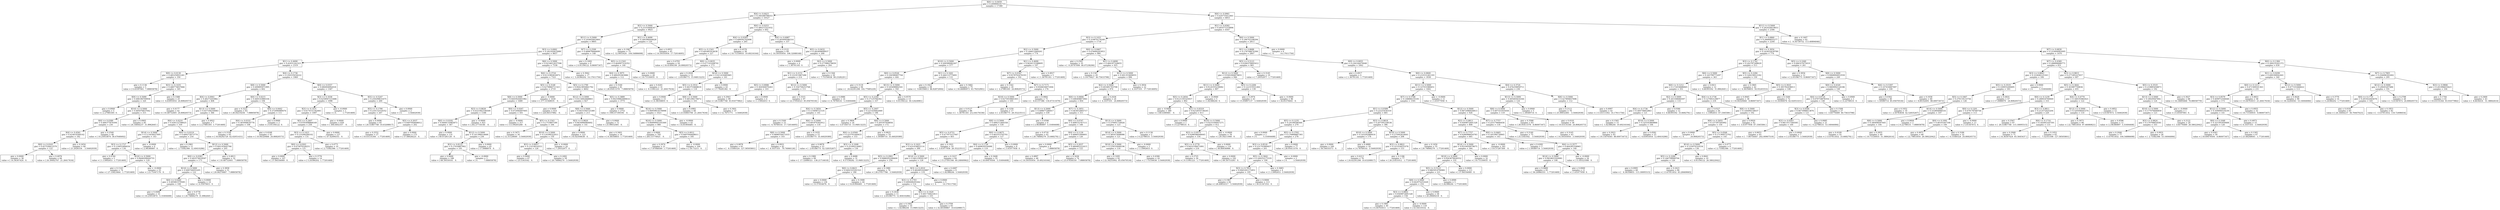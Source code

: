 digraph Tree {
0 [label="X[0] <= 0.0459\ngini = 0.499899191715\nsamples = 17380", shape="box"] ;
1 [label="X[4] <= 0.6423\ngini = 0.340288798553\nsamples = 10527", shape="box"] ;
0 -> 1 ;
2 [label="X[2] <= 0.5000\ngini = 0.23310408347\nsamples = 9925", shape="box"] ;
1 -> 2 ;
3 [label="X[11] <= 0.5000\ngini = 0.193645603464\nsamples = 9805", shape="box"] ;
2 -> 3 ;
4 [label="X[3] <= 0.6062\ngini = 0.182183833089\nsamples = 9657", shape="box"] ;
3 -> 4 ;
5 [label="X[1] <= 0.4690\ngini = 0.42931242323\nsamples = 2319", shape="box"] ;
4 -> 5 ;
6 [label="X[9] <= 0.0130\ngini = 0.485250931261\nsamples = 350", shape="box"] ;
5 -> 6 ;
7 [label="gini = 0.1136\nsamples = 5\nvalue = [ 0.45597061  7.08805878]", shape="box"] ;
6 -> 7 ;
8 [label="X[3] <= 0.1435\ngini = 0.488774837666\nsamples = 345", shape="box"] ;
6 -> 8 ;
9 [label="X[9] <= 0.5090\ngini = 0.496180709958\nsamples = 320", shape="box"] ;
8 -> 9 ;
10 [label="gini = 0.0000\nsamples = 5\nvalue = [ 2.27985305  0.        ]", shape="box"] ;
9 -> 10 ;
11 [label="X[10] <= 0.5000\ngini = 0.495076837042\nsamples = 315", shape="box"] ;
9 -> 11 ;
12 [label="X[0] <= 0.0389\ngini = 0.496377879394\nsamples = 230", shape="box"] ;
11 -> 12 ;
13 [label="X[4] <= 0.4561\ngini = 0.414019300142\nsamples = 182", shape="box"] ;
12 -> 13 ;
14 [label="X[0] <= 0.0163\ngini = 0.457528412579\nsamples = 122", shape="box"] ;
13 -> 14 ;
15 [label="gini = 0.0000\nsamples = 38\nvalue = [ 14.36307424   0.        ]", shape="box"] ;
14 -> 15 ;
16 [label="gini = 0.4976\nsamples = 84\nvalue = [ 24.39442767  21.26417634]", shape="box"] ;
14 -> 16 ;
17 [label="gini = 0.2454\nsamples = 60\nvalue = [ 21.2026334    3.54402939]", shape="box"] ;
13 -> 17 ;
18 [label="gini = 0.2540\nsamples = 48\nvalue = [ 10.25933874  58.47648492]", shape="box"] ;
12 -> 18 ;
19 [label="gini = 0.4905\nsamples = 85\nvalue = [ 24.16644237  31.8962645 ]", shape="box"] ;
11 -> 19 ;
20 [label="gini = 0.3388\nsamples = 25\nvalue = [  6.83955916  24.80820573]", shape="box"] ;
8 -> 20 ;
21 [label="X[4] <= 0.1736\ngini = 0.359335034222\nsamples = 1969", shape="box"] ;
5 -> 21 ;
22 [label="X[8] <= 0.5000\ngini = 0.499895971995\nsamples = 602", shape="box"] ;
21 -> 22 ;
23 [label="X[4] <= 0.0941\ngini = 0.48273203982\nsamples = 408", shape="box"] ;
22 -> 23 ;
24 [label="gini = 0.4177\nsamples = 42\nvalue = [ 10.48732405  24.80820573]", shape="box"] ;
23 -> 24 ;
25 [label="X[13] <= 0.5000\ngini = 0.457166250083\nsamples = 366", shape="box"] ;
23 -> 25 ;
26 [label="X[0] <= 0.0210\ngini = 0.456122798025\nsamples = 359", shape="box"] ;
25 -> 26 ;
27 [label="X[14] <= 0.5000\ngini = 0.113430437495\nsamples = 143", shape="box"] ;
26 -> 27 ;
28 [label="X[3] <= 0.1727\ngini = 0.119052466034\nsamples = 134", shape="box"] ;
27 -> 28 ;
29 [label="gini = 0.4764\nsamples = 5\nvalue = [ 1.13992653  1.77201469]", shape="box"] ;
28 -> 29 ;
30 [label="X[10] <= 0.5000\ngini = 0.0648208444755\nsamples = 129", shape="box"] ;
28 -> 30 ;
31 [label="gini = 0.1143\nsamples = 74\nvalue = [ 27.35823664   1.77201469]", shape="box"] ;
30 -> 31 ;
32 [label="gini = -0.0000\nsamples = 55\nvalue = [ 23.71047176   0.        ]", shape="box"] ;
30 -> 32 ;
33 [label="gini = -0.0000\nsamples = 9\nvalue = [ 2.96380897  0.        ]", shape="box"] ;
27 -> 33 ;
34 [label="X[0] <= 0.0219\ngini = 0.499272673774\nsamples = 216", shape="box"] ;
26 -> 34 ;
35 [label="gini = 0.2961\nsamples = 11\nvalue = [  2.73582366  12.40410286]", shape="box"] ;
34 -> 35 ;
36 [label="X[12] <= 0.5000\ngini = 0.492145645766\nsamples = 205", shape="box"] ;
34 -> 36 ;
37 [label="X[0] <= 0.0383\ngini = 0.493574618587\nsamples = 173", shape="box"] ;
36 -> 37 ;
38 [label="X[14] <= 0.5000\ngini = 0.499744055205\nsamples = 122", shape="box"] ;
37 -> 38 ;
39 [label="X[0] <= 0.0260\ngini = 0.495861579585\nsamples = 108", shape="box"] ;
38 -> 39 ;
40 [label="gini = 0.4496\nsamples = 33\nvalue = [ 10.25933874   5.31604408]", shape="box"] ;
39 -> 40 ;
41 [label="gini = 0.4776\nsamples = 75\nvalue = [ 20.74666279  31.8962645 ]", shape="box"] ;
39 -> 41 ;
42 [label="gini = 0.0000\nsamples = 14\nvalue = [ 4.55970611  0.        ]", shape="box"] ;
38 -> 42 ;
43 [label="gini = 0.3858\nsamples = 51\nvalue = [ 20.06270687   7.08805878]", shape="box"] ;
37 -> 43 ;
44 [label="gini = 0.4813\nsamples = 32\nvalue = [ 10.48732405   7.08805878]", shape="box"] ;
36 -> 44 ;
45 [label="gini = 0.4921\nsamples = 7\nvalue = [ 2.27985305  1.77201469]", shape="box"] ;
25 -> 45 ;
46 [label="X[0] <= 0.0215\ngini = 0.469143980104\nsamples = 194", shape="box"] ;
22 -> 46 ;
47 [label="gini = 0.3221\nsamples = 83\nvalue = [ 28.04219256   7.08805878]", shape="box"] ;
46 -> 47 ;
48 [label="X[0] <= 0.0442\ngini = 0.372090989476\nsamples = 111", shape="box"] ;
46 -> 48 ;
49 [label="X[0] <= 0.0332\ngini = 0.365948634778\nsamples = 108", shape="box"] ;
48 -> 49 ;
50 [label="gini = 0.3336\nsamples = 65\nvalue = [ 16.64292729  62.02051431]", shape="box"] ;
49 -> 50 ;
51 [label="gini = 0.4248\nsamples = 43\nvalue = [ 10.94329466  24.80820573]", shape="box"] ;
49 -> 51 ;
52 [label="gini = 0.0000\nsamples = 3\nvalue = [ 0.91194122  0.        ]", shape="box"] ;
48 -> 52 ;
53 [label="X[0] <= 0.0357\ngini = 0.080004992018\nsamples = 1367", shape="box"] ;
21 -> 53 ;
54 [label="X[3] <= 0.3558\ngini = 0.0258947233486\nsamples = 1098", shape="box"] ;
53 -> 54 ;
55 [label="X[3] <= 0.1431\ngini = 0.0174151342083\nsamples = 1097", shape="box"] ;
54 -> 55 ;
56 [label="X[5] <= 0.2407\ngini = 0.0705498868169\nsamples = 258", shape="box"] ;
55 -> 56 ;
57 [label="X[3] <= 0.1423\ngini = 0.133266266102\nsamples = 131", shape="box"] ;
56 -> 57 ;
58 [label="X[0] <= 0.0303\ngini = 0.075879328251\nsamples = 121", shape="box"] ;
57 -> 58 ;
59 [label="gini = 0.0000\nsamples = 107\nvalue = [ 37.84556069   0.        ]", shape="box"] ;
58 -> 59 ;
60 [label="gini = 0.3776\nsamples = 14\nvalue = [ 5.24366202  1.77201469]", shape="box"] ;
58 -> 60 ;
61 [label="gini = 0.4771\nsamples = 10\nvalue = [ 2.73582366  1.77201469]", shape="box"] ;
57 -> 61 ;
62 [label="gini = 0.0000\nsamples = 127\nvalue = [ 47.42094351   0.        ]", shape="box"] ;
56 -> 62 ;
63 [label="gini = -0.0000\nsamples = 839\nvalue = [ 306.6402357    0.       ]", shape="box"] ;
55 -> 63 ;
64 [label="gini = -0.0000\nsamples = 1\nvalue = [ 0.          1.77201469]", shape="box"] ;
54 -> 64 ;
65 [label="X[5] <= 0.5247\ngini = 0.259299631675\nsamples = 269", shape="box"] ;
53 -> 65 ;
66 [label="X[5] <= 0.1790\ngini = 0.216132518352\nsamples = 267", shape="box"] ;
65 -> 66 ;
67 [label="gini = 0.4496\nsamples = 65\nvalue = [ 20.51867748  10.63208817]", shape="box"] ;
66 -> 67 ;
68 [label="X[5] <= 0.2037\ngini = 0.0497044608012\nsamples = 202", shape="box"] ;
66 -> 68 ;
69 [label="gini = 0.2552\nsamples = 27\nvalue = [ 10.03135344   1.77201469]", shape="box"] ;
68 -> 69 ;
70 [label="gini = 0.0000\nsamples = 175\nvalue = [ 57.68028225   0.        ]", shape="box"] ;
68 -> 70 ;
71 [label="gini = 0.0000\nsamples = 2\nvalue = [ 0.          3.54402939]", shape="box"] ;
65 -> 71 ;
72 [label="X[6] <= 0.5000\ngini = 0.0234612037596\nsamples = 7338", shape="box"] ;
4 -> 72 ;
73 [label="X[4] <= 0.3724\ngini = 0.0131983616972\nsamples = 7321", shape="box"] ;
72 -> 73 ;
74 [label="X[5] <= 0.3148\ngini = 0.0279884711323\nsamples = 2719", shape="box"] ;
73 -> 74 ;
75 [label="X[8] <= 0.5000\ngini = 0.0445924401982\nsamples = 1689", shape="box"] ;
74 -> 75 ;
76 [label="X[3] <= 0.8626\ngini = 0.0321062106509\nsamples = 1188", shape="box"] ;
75 -> 76 ;
77 [label="X[0] <= 0.0182\ngini = 0.0948135965873\nsamples = 367", shape="box"] ;
76 -> 77 ;
78 [label="gini = 0.0000\nsamples = 131\nvalue = [ 49.47281126   0.        ]", shape="box"] ;
77 -> 78 ;
79 [label="X[12] <= 0.5000\ngini = 0.141396014668\nsamples = 236", shape="box"] ;
77 -> 79 ;
80 [label="X[3] <= 0.8125\ngini = 0.17016867902\nsamples = 191", shape="box"] ;
79 -> 80 ;
81 [label="gini = 0.0000\nsamples = 188\nvalue = [ 68.39559161   0.        ]", shape="box"] ;
80 -> 81 ;
82 [label="gini = -0.0000\nsamples = 3\nvalue = [ 0.          7.08805878]", shape="box"] ;
80 -> 82 ;
83 [label="gini = 0.0000\nsamples = 45\nvalue = [ 17.0988979   0.       ]", shape="box"] ;
79 -> 83 ;
84 [label="gini = -0.0000\nsamples = 821\nvalue = [ 292.27716146    0.        ]", shape="box"] ;
76 -> 84 ;
85 [label="X[0] <= 0.0267\ngini = 0.072946497005\nsamples = 501", shape="box"] ;
75 -> 85 ;
86 [label="gini = -0.0000\nsamples = 317\nvalue = [ 113.99265268    0.        ]", shape="box"] ;
85 -> 86 ;
87 [label="X[5] <= 0.1543\ngini = 0.1753897189\nsamples = 184", shape="box"] ;
85 -> 87 ;
88 [label="gini = 0.3471\nsamples = 34\nvalue = [ 12.31120649   3.54402939]", shape="box"] ;
87 -> 88 ;
89 [label="X[10] <= 0.5000\ngini = 0.116390322011\nsamples = 150", shape="box"] ;
87 -> 89 ;
90 [label="X[3] <= 0.8057\ngini = 0.13214014553\nsamples = 126", shape="box"] ;
89 -> 90 ;
91 [label="gini = 0.0000\nsamples = 67\nvalue = [ 25.5343542   0.       ]", shape="box"] ;
90 -> 91 ;
92 [label="gini = 0.2492\nsamples = 59\nvalue = [ 20.74666279   3.54402939]", shape="box"] ;
90 -> 92 ;
93 [label="gini = -0.0000\nsamples = 24\nvalue = [ 7.29552977  0.        ]", shape="box"] ;
89 -> 93 ;
94 [label="gini = -0.0000\nsamples = 1030\nvalue = [ 377.31568035    0.        ]", shape="box"] ;
74 -> 94 ;
95 [label="X[5] <= 0.1790\ngini = 0.00423850841792\nsamples = 4602", shape="box"] ;
73 -> 95 ;
96 [label="X[12] <= 0.5000\ngini = 0.0114842668803\nsamples = 827", shape="box"] ;
95 -> 96 ;
97 [label="gini = 0.0000\nsamples = 614\nvalue = [ 226.84537882    0.        ]", shape="box"] ;
96 -> 97 ;
98 [label="X[8] <= 0.5000\ngini = 0.0433344725389\nsamples = 213", shape="box"] ;
96 -> 98 ;
99 [label="X[3] <= 0.9820\ngini = 0.0634984960692\nsamples = 141", shape="box"] ;
98 -> 99 ;
100 [label="gini = 0.0000\nsamples = 123\nvalue = [ 45.82504638   0.        ]", shape="box"] ;
99 -> 100 ;
101 [label="gini = 0.3401\nsamples = 18\nvalue = [ 6.38358855  1.77201469]", shape="box"] ;
99 -> 101 ;
102 [label="gini = 0.0000\nsamples = 72\nvalue = [ 25.99032481   0.        ]", shape="box"] ;
98 -> 102 ;
103 [label="X[5] <= 0.3889\ngini = 0.00259882089614\nsamples = 3775", shape="box"] ;
95 -> 103 ;
104 [label="gini = 0.0000\nsamples = 2752\nvalue = [ 994.47190194    0.        ]", shape="box"] ;
103 -> 104 ;
105 [label="X[14] <= 0.5000\ngini = 0.00959814578998\nsamples = 1023", shape="box"] ;
103 -> 105 ;
106 [label="X[10] <= 0.5000\ngini = 0.00999945193369\nsamples = 980", shape="box"] ;
105 -> 106 ;
107 [label="gini = 0.0000\nsamples = 795\nvalue = [ 283.15774925    0.        ]", shape="box"] ;
106 -> 107 ;
108 [label="X[5] <= 0.4012\ngini = 0.0497044608011\nsamples = 185", shape="box"] ;
106 -> 108 ;
109 [label="gini = 0.2974\nsamples = 21\nvalue = [ 7.97948569  1.77201469]", shape="box"] ;
108 -> 109 ;
110 [label="gini = -0.0000\nsamples = 164\nvalue = [ 59.73215   0.     ]", shape="box"] ;
108 -> 110 ;
111 [label="gini = -0.0000\nsamples = 43\nvalue = [ 14.81904485   0.        ]", shape="box"] ;
105 -> 111 ;
112 [label="gini = 0.3942\nsamples = 17\nvalue = [  5.24366202  14.17611756]", shape="box"] ;
72 -> 112 ;
113 [label="X[7] <= 0.2599\ngini = 0.489676684699\nsamples = 148", shape="box"] ;
3 -> 113 ;
114 [label="gini = 0.1692\nsamples = 8\nvalue = [ 0.91194122  8.86007347]", shape="box"] ;
113 -> 114 ;
115 [label="X[5] <= 0.1543\ngini = 0.464907314352\nsamples = 140", shape="box"] ;
113 -> 115 ;
116 [label="X[4] <= 0.3975\ngini = 0.489291063886\nsamples = 112", shape="box"] ;
115 -> 116 ;
117 [label="gini = 0.3160\nsamples = 81\nvalue = [ 28.95413378   7.08805878]", shape="box"] ;
116 -> 117 ;
118 [label="gini = 0.4201\nsamples = 31\nvalue = [  9.11941221  21.26417634]", shape="box"] ;
116 -> 118 ;
119 [label="gini = 0.0000\nsamples = 28\nvalue = [ 10.71530935   0.        ]", shape="box"] ;
115 -> 119 ;
120 [label="X[1] <= 0.4690\ngini = 0.300396444628\nsamples = 120", shape="box"] ;
2 -> 120 ;
121 [label="gini = 0.1967\nsamples = 75\nvalue = [  12.9951624   104.54886698]", shape="box"] ;
120 -> 121 ;
122 [label="gini = 0.4953\nsamples = 45\nvalue = [ 14.59105954  17.72014695]", shape="box"] ;
120 -> 122 ;
123 [label="X[0] <= 0.0253\ngini = 0.380215321932\nsamples = 602", shape="box"] ;
1 -> 123 ;
124 [label="X[4] <= 0.9393\ngini = 0.499592762696\nsamples = 265", shape="box"] ;
123 -> 124 ;
125 [label="X[5] <= 0.1543\ngini = 0.495481914638\nsamples = 227", shape="box"] ;
124 -> 125 ;
126 [label="gini = 0.4793\nsamples = 54\nvalue = [ 16.41494199  24.80820573]", shape="box"] ;
125 -> 126 ;
127 [label="X[9] <= 0.0035\ngini = 0.477143208741\nsamples = 173", shape="box"] ;
125 -> 127 ;
128 [label="gini = 0.2020\nsamples = 12\nvalue = [  2.05186775  15.94813225]", shape="box"] ;
127 -> 128 ;
129 [label="X[10] <= 0.5000\ngini = 0.411416485965\nsamples = 161", shape="box"] ;
127 -> 129 ;
130 [label="X[5] <= 0.1914\ngini = 0.463753668618\nsamples = 118", shape="box"] ;
129 -> 130 ;
131 [label="gini = 0.0000\nsamples = 15\nvalue = [ 6.38358855  0.        ]", shape="box"] ;
130 -> 131 ;
132 [label="X[8] <= 0.5000\ngini = 0.481296170672\nsamples = 103", shape="box"] ;
130 -> 132 ;
133 [label="gini = 0.4982\nsamples = 66\nvalue = [ 23.93845706  21.26417634]", shape="box"] ;
132 -> 133 ;
134 [label="gini = 0.3401\nsamples = 37\nvalue = [ 12.7671771    3.54402939]", shape="box"] ;
132 -> 134 ;
135 [label="gini = 0.0000\nsamples = 43\nvalue = [ 17.78285382   0.        ]", shape="box"] ;
129 -> 135 ;
136 [label="gini = 0.4578\nsamples = 38\nvalue = [ 10.71530935  19.49216164]", shape="box"] ;
124 -> 136 ;
137 [label="X[4] <= 0.6987\ngini = 0.265009586314\nsamples = 337", shape="box"] ;
123 -> 137 ;
138 [label="gini = 0.2122\nsamples = 69\nvalue = [  14.59105954  106.32088168]", shape="box"] ;
137 -> 138 ;
139 [label="X[5] <= 0.0432\ngini = 0.282409699937\nsamples = 268", shape="box"] ;
137 -> 139 ;
140 [label="gini = 0.0000\nsamples = 4\nvalue = [ 1.36791183  0.        ]", shape="box"] ;
139 -> 140 ;
141 [label="X[2] <= 0.5000\ngini = 0.277986278659\nsamples = 264", shape="box"] ;
139 -> 141 ;
142 [label="X[1] <= 0.2151\ngini = 0.331911867288\nsamples = 214", shape="box"] ;
141 -> 142 ;
143 [label="X[5] <= 0.8086\ngini = 0.304560070263\nsamples = 103", shape="box"] ;
142 -> 143 ;
144 [label="gini = 0.2943\nsamples = 99\nvalue = [ 20.51867748  93.91677882]", shape="box"] ;
143 -> 144 ;
145 [label="gini = 0.0000\nsamples = 4\nvalue = [ 1.13992653  0.        ]", shape="box"] ;
143 -> 145 ;
146 [label="X[12] <= 0.5000\ngini = 0.356758253768\nsamples = 111", shape="box"] ;
142 -> 146 ;
147 [label="gini = 0.3315\nsamples = 97\nvalue = [ 22.57054523  85.05670534]", shape="box"] ;
146 -> 147 ;
148 [label="gini = 0.4986\nsamples = 14\nvalue = [ 4.78769141  5.31604408]", shape="box"] ;
146 -> 148 ;
149 [label="gini = 0.1344\nsamples = 50\nvalue = [  7.75150038  99.2328229 ]", shape="box"] ;
141 -> 149 ;
150 [label="X[0] <= 0.0961\ngini = 0.420735412461\nsamples = 6853", shape="box"] ;
0 -> 150 ;
151 [label="X[1] <= 0.6582\ngini = 0.493571519896\nsamples = 4547", shape="box"] ;
150 -> 151 ;
152 [label="X[3] <= 0.1431\ngini = 0.319870176249\nsamples = 1734", shape="box"] ;
151 -> 152 ;
153 [label="X[2] <= 0.5000\ngini = 0.166612069261\nsamples = 774", shape="box"] ;
152 -> 153 ;
154 [label="X[10] <= 0.5000\ngini = 0.209580082267\nsamples = 577", shape="box"] ;
153 -> 154 ;
155 [label="X[0] <= 0.0526\ngini = 0.194588407744\nsamples = 444", shape="box"] ;
154 -> 155 ;
156 [label="gini = 0.3118\nsamples = 94\nvalue = [  24.62241298  102.77685229]", shape="box"] ;
155 -> 156 ;
157 [label="X[13] <= 0.5000\ngini = 0.165698902541\nsamples = 350", shape="box"] ;
155 -> 157 ;
158 [label="X[5] <= 0.2160\ngini = 0.17125784302\nsamples = 337", shape="box"] ;
157 -> 158 ;
159 [label="X[4] <= 0.3054\ngini = 0.115608721535\nsamples = 141", shape="box"] ;
158 -> 159 ;
160 [label="gini = 0.3349\nsamples = 23\nvalue = [  4.78769141  17.72014695]", shape="box"] ;
159 -> 160 ;
161 [label="X[6] <= 0.5000\ngini = 0.091870302912\nsamples = 118", shape="box"] ;
159 -> 161 ;
162 [label="X[8] <= 0.5000\ngini = 0.0898554471033\nsamples = 103", shape="box"] ;
161 -> 162 ;
163 [label="gini = 0.0878\nsamples = 61\nvalue = [   6.15560324  127.58505801]", shape="box"] ;
162 -> 163 ;
164 [label="gini = 0.0931\nsamples = 42\nvalue = [  4.1037355   79.74066126]", shape="box"] ;
162 -> 164 ;
165 [label="gini = 0.1035\nsamples = 15\nvalue = [  2.05186775  35.44029389]", shape="box"] ;
161 -> 165 ;
166 [label="X[5] <= 0.2407\ngini = 0.221429462069\nsamples = 196", shape="box"] ;
158 -> 166 ;
167 [label="gini = 0.3804\nsamples = 24\nvalue = [  5.47164733  15.94813225]", shape="box"] ;
166 -> 167 ;
168 [label="X[6] <= 0.5000\ngini = 0.205547958856\nsamples = 172", shape="box"] ;
166 -> 168 ;
169 [label="X[0] <= 0.0560\ngini = 0.223701449433\nsamples = 153", shape="box"] ;
168 -> 169 ;
170 [label="gini = 0.0878\nsamples = 23\nvalue = [  2.05186775  42.52835267]", shape="box"] ;
169 -> 170 ;
171 [label="X[3] <= 0.1008\ngini = 0.25300214683\nsamples = 130", shape="box"] ;
169 -> 171 ;
172 [label="gini = 0.1980\nsamples = 99\nvalue = [  17.32688321  138.21714618]", shape="box"] ;
171 -> 172 ;
173 [label="gini = 0.4688\nsamples = 31\nvalue = [  9.57538282  15.94813225]", shape="box"] ;
171 -> 173 ;
174 [label="gini = 0.0825\nsamples = 19\nvalue = [  1.59589714  35.44029389]", shape="box"] ;
168 -> 174 ;
175 [label="gini = 0.0570\nsamples = 13\nvalue = [  0.91194122  30.12424981]", shape="box"] ;
157 -> 175 ;
176 [label="X[1] <= 0.3261\ngini = 0.266112775691\nsamples = 133", shape="box"] ;
154 -> 176 ;
177 [label="gini = 0.1823\nsamples = 58\nvalue = [  9.80336813  86.82872004]", shape="box"] ;
176 -> 177 ;
178 [label="gini = 0.3482\nsamples = 75\nvalue = [ 18.46680973  63.79252901]", shape="box"] ;
176 -> 178 ;
179 [label="X[1] <= 0.4690\ngini = 0.0636133388695\nsamples = 197", shape="box"] ;
153 -> 179 ;
180 [label="X[7] <= 0.0347\ngini = 0.0578702476193\nsamples = 192", shape="box"] ;
179 -> 180 ;
181 [label="gini = 0.1542\nsamples = 16\nvalue = [  2.27985305  24.80820573]", shape="box"] ;
180 -> 181 ;
182 [label="X[7] <= 0.7171\ngini = 0.0506636971004\nsamples = 176", shape="box"] ;
180 -> 182 ;
183 [label="X[10] <= 0.5000\ngini = 0.0275919865303\nsamples = 105", shape="box"] ;
182 -> 183 ;
184 [label="gini = 0.0127\nsamples = 88\nvalue = [   1.36791183  212.64176336]", shape="box"] ;
183 -> 184 ;
185 [label="gini = 0.1259\nsamples = 17\nvalue = [  2.05186775  28.35223511]", shape="box"] ;
183 -> 185 ;
186 [label="gini = 0.0892\nsamples = 71\nvalue = [   6.61157386  134.67311679]", shape="box"] ;
182 -> 186 ;
187 [label="gini = 0.4917\nsamples = 5\nvalue = [ 1.36791183  1.77201469]", shape="box"] ;
179 -> 187 ;
188 [label="X[0] <= 0.0467\ngini = 0.476684263953\nsamples = 960", shape="box"] ;
152 -> 188 ;
189 [label="gini = 0.2567\nsamples = 35\nvalue = [  8.20747099  46.07238206]", shape="box"] ;
188 -> 189 ;
190 [label="X[1] <= 0.4690\ngini = 0.484187328655\nsamples = 925", shape="box"] ;
188 -> 190 ;
191 [label="gini = 0.1347\nsamples = 29\nvalue = [  3.19179427  40.75633798]", shape="box"] ;
190 -> 191 ;
192 [label="X[11] <= 0.5000\ngini = 0.491353409055\nsamples = 896", shape="box"] ;
190 -> 192 ;
193 [label="X[2] <= 0.5000\ngini = 0.493481703708\nsamples = 874", shape="box"] ;
192 -> 193 ;
194 [label="X[0] <= 0.0694\ngini = 0.496408873941\nsamples = 850", shape="box"] ;
193 -> 194 ;
195 [label="X[13] <= 0.5000\ngini = 0.498677286917\nsamples = 539", shape="box"] ;
194 -> 195 ;
196 [label="X[8] <= 0.5000\ngini = 0.498211460358\nsamples = 530", shape="box"] ;
195 -> 196 ;
197 [label="X[5] <= 0.4753\ngini = 0.477973157947\nsamples = 403", shape="box"] ;
196 -> 197 ;
198 [label="X[3] <= 0.1621\ngini = 0.431434822114\nsamples = 384", shape="box"] ;
197 -> 198 ;
199 [label="X[5] <= 0.2901\ngini = 0.0988202208409\nsamples = 256", shape="box"] ;
198 -> 199 ;
200 [label="X[0] <= 0.0623\ngini = 0.0492325241521\nsamples = 180", shape="box"] ;
199 -> 200 ;
201 [label="gini = 0.0000\nsamples = 136\nvalue = [ 53.57654676   0.        ]", shape="box"] ;
200 -> 201 ;
202 [label="gini = 0.1908\nsamples = 44\nvalue = [ 14.81904485   1.77201469]", shape="box"] ;
200 -> 202 ;
203 [label="gini = 0.1980\nsamples = 76\nvalue = [ 28.27017786   3.54402939]", shape="box"] ;
199 -> 203 ;
204 [label="X[14] <= 0.5000\ngini = 0.481239591397\nsamples = 128", shape="box"] ;
198 -> 204 ;
205 [label="X[3] <= 0.2010\ngini = 0.482681020887\nsamples = 119", shape="box"] ;
204 -> 205 ;
206 [label="X[3] <= 0.1703\ngini = 0.499448291642\nsamples = 114", shape="box"] ;
205 -> 206 ;
207 [label="gini = 0.2436\nsamples = 11\nvalue = [  2.05186775  12.40410286]", shape="box"] ;
206 -> 207 ;
208 [label="X[5] <= 0.1420\ngini = 0.491730621813\nsamples = 103", shape="box"] ;
206 -> 208 ;
209 [label="gini = 0.1842\nsamples = 10\nvalue = [  1.82388244  15.94813225]", shape="box"] ;
208 -> 209 ;
210 [label="gini = 0.3709\nsamples = 93\nvalue = [ 32.60189867  10.63208817]", shape="box"] ;
208 -> 210 ;
211 [label="gini = 0.0000\nsamples = 5\nvalue = [  0.          14.17611756]", shape="box"] ;
205 -> 211 ;
212 [label="gini = 0.4487\nsamples = 9\nvalue = [ 1.82388244  3.54402939]", shape="box"] ;
204 -> 212 ;
213 [label="gini = 0.1921\nsamples = 19\nvalue = [  3.41977958  28.35223511]", shape="box"] ;
197 -> 213 ;
214 [label="X[0] <= 0.0675\ngini = 0.462553705701\nsamples = 127", shape="box"] ;
196 -> 214 ;
215 [label="X[4] <= 0.1736\ngini = 0.449620554498\nsamples = 119", shape="box"] ;
214 -> 215 ;
216 [label="gini = 0.3227\nsamples = 64\nvalue = [ 15.27501546  60.24849962]", shape="box"] ;
215 -> 216 ;
217 [label="gini = 0.3448\nsamples = 55\nvalue = [ 18.69479504   5.31604408]", shape="box"] ;
215 -> 217 ;
218 [label="gini = 0.0000\nsamples = 8\nvalue = [ 3.41977958  0.        ]", shape="box"] ;
214 -> 218 ;
219 [label="gini = 0.4596\nsamples = 9\nvalue = [ 2.96380897  5.31604408]", shape="box"] ;
195 -> 219 ;
220 [label="X[7] <= 0.3051\ngini = 0.463832805717\nsamples = 311", shape="box"] ;
194 -> 220 ;
221 [label="X[0] <= 0.0747\ngini = 0.498532767111\nsamples = 188", shape="box"] ;
220 -> 221 ;
222 [label="gini = 0.4718\nsamples = 62\nvalue = [ 20.74666279  33.6682792 ]", shape="box"] ;
221 -> 222 ;
223 [label="X[4] <= 0.1130\ngini = 0.496651994601\nsamples = 126", shape="box"] ;
221 -> 223 ;
224 [label="gini = 0.0000\nsamples = 4\nvalue = [ 0.          7.08805878]", shape="box"] ;
223 -> 224 ;
225 [label="X[5] <= 0.2037\ngini = 0.480482222415\nsamples = 122", shape="box"] ;
223 -> 225 ;
226 [label="gini = 0.4897\nsamples = 48\nvalue = [ 14.59105954  19.49216164]", shape="box"] ;
225 -> 226 ;
227 [label="gini = 0.3436\nsamples = 74\nvalue = [ 25.07838359   7.08805878]", shape="box"] ;
225 -> 227 ;
228 [label="X[13] <= 0.5000\ngini = 0.379491734926\nsamples = 123", shape="box"] ;
220 -> 228 ;
229 [label="X[14] <= 0.5000\ngini = 0.385415698086\nsamples = 121", shape="box"] ;
228 -> 229 ;
230 [label="X[10] <= 0.5000\ngini = 0.378516448196\nsamples = 116", shape="box"] ;
229 -> 230 ;
231 [label="gini = 0.3295\nsamples = 92\nvalue = [ 22.34255992  85.05670534]", shape="box"] ;
230 -> 231 ;
232 [label="gini = 0.4306\nsamples = 24\nvalue = [ 7.75150038  3.54402939]", shape="box"] ;
230 -> 232 ;
233 [label="gini = -0.0000\nsamples = 5\nvalue = [ 1.13992653  0.        ]", shape="box"] ;
229 -> 233 ;
234 [label="gini = 0.1136\nsamples = 2\nvalue = [ 0.22798531  3.54402939]", shape="box"] ;
228 -> 234 ;
235 [label="gini = 0.2436\nsamples = 24\nvalue = [  4.1037355   24.80820573]", shape="box"] ;
193 -> 235 ;
236 [label="gini = 0.3054\nsamples = 22\nvalue = [  4.1037355   17.72014695]", shape="box"] ;
192 -> 236 ;
237 [label="X[6] <= 0.5000\ngini = 0.196743198294\nsamples = 2813", shape="box"] ;
151 -> 237 ;
238 [label="X[1] <= 0.8688\ngini = 0.178748674306\nsamples = 2807", shape="box"] ;
237 -> 238 ;
239 [label="X[5] <= 0.5123\ngini = 0.0390378605412\nsamples = 965", shape="box"] ;
238 -> 239 ;
240 [label="X[12] <= 0.5000\ngini = 0.0301844879651\nsamples = 946", shape="box"] ;
239 -> 240 ;
241 [label="X[11] <= 0.5000\ngini = 0.0120355239082\nsamples = 807", shape="box"] ;
240 -> 241 ;
242 [label="X[5] <= 0.2654\ngini = 0.0121105325937\nsamples = 802", shape="box"] ;
241 -> 242 ;
243 [label="gini = -0.0000\nsamples = 389\nvalue = [ 140.4389481    0.       ]", shape="box"] ;
242 -> 243 ;
244 [label="X[1] <= 0.8319\ngini = 0.0232835738245\nsamples = 413", shape="box"] ;
242 -> 244 ;
245 [label="gini = 0.0000\nsamples = 1\nvalue = [ 0.22798531  0.        ]", shape="box"] ;
244 -> 245 ;
246 [label="X[10] <= 0.5000\ngini = 0.0233184957271\nsamples = 412", shape="box"] ;
244 -> 246 ;
247 [label="X[3] <= 0.9575\ngini = 0.0288586046645\nsamples = 334", shape="box"] ;
246 -> 247 ;
248 [label="X[5] <= 0.2778\ngini = 0.0432140671891\nsamples = 218", shape="box"] ;
247 -> 248 ;
249 [label="gini = 0.2725\nsamples = 26\nvalue = [ 9.11941221  1.77201469]", shape="box"] ;
248 -> 249 ;
250 [label="gini = 0.0000\nsamples = 192\nvalue = [ 69.30753283   0.        ]", shape="box"] ;
248 -> 250 ;
251 [label="gini = 0.0000\nsamples = 116\nvalue = [ 40.80936966   0.        ]", shape="box"] ;
247 -> 251 ;
252 [label="gini = -0.0000\nsamples = 78\nvalue = [ 29.18211908   0.        ]", shape="box"] ;
246 -> 252 ;
253 [label="gini = -0.0000\nsamples = 5\nvalue = [ 1.82388244  0.        ]", shape="box"] ;
241 -> 253 ;
254 [label="X[5] <= 0.2284\ngini = 0.122315551264\nsamples = 139", shape="box"] ;
240 -> 254 ;
255 [label="gini = 0.2974\nsamples = 43\nvalue = [ 15.95897137   3.54402939]", shape="box"] ;
254 -> 255 ;
256 [label="gini = -0.0000\nsamples = 96\nvalue = [ 34.65376641   0.        ]", shape="box"] ;
254 -> 256 ;
257 [label="gini = 0.3145\nsamples = 19\nvalue = [ 7.29552977  1.77201469]", shape="box"] ;
239 -> 257 ;
258 [label="X[9] <= 0.0055\ngini = 0.236144470048\nsamples = 1842", shape="box"] ;
238 -> 258 ;
259 [label="gini = 0.4917\nsamples = 4\nvalue = [ 1.36791183  1.77201469]", shape="box"] ;
258 -> 259 ;
260 [label="X[0] <= 0.0849\ngini = 0.233531261193\nsamples = 1838", shape="box"] ;
258 -> 260 ;
261 [label="X[11] <= 0.5000\ngini = 0.147931989451\nsamples = 1602", shape="box"] ;
260 -> 261 ;
262 [label="X[7] <= 0.5768\ngini = 0.148684155181\nsamples = 1591", shape="box"] ;
261 -> 262 ;
263 [label="X[1] <= 0.9389\ngini = 0.22225430319\nsamples = 665", shape="box"] ;
262 -> 263 ;
264 [label="X[5] <= 0.1235\ngini = 0.24108596568\nsamples = 279", shape="box"] ;
263 -> 264 ;
265 [label="gini = 0.0000\nsamples = 1\nvalue = [ 0.          5.31604408]", shape="box"] ;
264 -> 265 ;
266 [label="X[5] <= 0.3765\ngini = 0.176868887393\nsamples = 278", shape="box"] ;
264 -> 266 ;
267 [label="X[3] <= 0.8518\ngini = 0.231743069457\nsamples = 201", shape="box"] ;
266 -> 267 ;
268 [label="X[5] <= 0.3642\ngini = 0.169252173335\nsamples = 199", shape="box"] ;
267 -> 268 ;
269 [label="X[3] <= 0.7853\ngini = 0.0945261172851\nsamples = 195", shape="box"] ;
268 -> 269 ;
270 [label="gini = 0.1967\nsamples = 82\nvalue = [ 28.49816317   3.54402939]", shape="box"] ;
269 -> 270 ;
271 [label="gini = 0.0000\nsamples = 113\nvalue = [ 39.21347252   0.        ]", shape="box"] ;
269 -> 271 ;
272 [label="gini = 0.3683\nsamples = 4\nvalue = [ 1.13992653  3.54402939]", shape="box"] ;
268 -> 272 ;
273 [label="gini = -0.0000\nsamples = 2\nvalue = [ 0.          3.54402939]", shape="box"] ;
267 -> 273 ;
274 [label="gini = 0.0000\nsamples = 77\nvalue = [ 28.95413378   0.        ]", shape="box"] ;
266 -> 274 ;
275 [label="X[3] <= 0.9818\ngini = 0.207595338536\nsamples = 386", shape="box"] ;
263 -> 275 ;
276 [label="X[10] <= 0.5000\ngini = 0.103292989416\nsamples = 178", shape="box"] ;
275 -> 276 ;
277 [label="gini = 0.0000\nsamples = 160\nvalue = [ 56.54035573   0.        ]", shape="box"] ;
276 -> 277 ;
278 [label="gini = 0.4889\nsamples = 18\nvalue = [ 4.78769141  3.54402939]", shape="box"] ;
276 -> 278 ;
279 [label="X[10] <= 0.5000\ngini = 0.275942616641\nsamples = 208", shape="box"] ;
275 -> 279 ;
280 [label="X[3] <= 0.9822\ngini = 0.315324031078\nsamples = 153", shape="box"] ;
279 -> 280 ;
281 [label="gini = 0.4213\nsamples = 76\nvalue = [ 24.62241298  10.63208817]", shape="box"] ;
280 -> 281 ;
282 [label="gini = 0.1186\nsamples = 77\nvalue = [ 26.21831012   1.77201469]", shape="box"] ;
280 -> 282 ;
283 [label="gini = 0.1450\nsamples = 55\nvalue = [ 20.74666279   1.77201469]", shape="box"] ;
279 -> 283 ;
284 [label="X[12] <= 0.5000\ngini = 0.0872086926813\nsamples = 926", shape="box"] ;
262 -> 284 ;
285 [label="X[3] <= 0.9813\ngini = 0.0569872691328\nsamples = 808", shape="box"] ;
284 -> 285 ;
286 [label="X[7] <= 0.7757\ngini = 0.0286988054783\nsamples = 665", shape="box"] ;
285 -> 286 ;
287 [label="X[14] <= 0.5000\ngini = 0.0519450979675\nsamples = 364", shape="box"] ;
286 -> 287 ;
288 [label="X[10] <= 0.5000\ngini = 0.0563679026552\nsamples = 332", shape="box"] ;
287 -> 288 ;
289 [label="X[5] <= 0.5123\ngini = 0.0805914700981\nsamples = 221", shape="box"] ;
288 -> 289 ;
290 [label="X[8] <= 0.5000\ngini = 0.042975251628\nsamples = 216", shape="box"] ;
289 -> 290 ;
291 [label="X[3] <= 0.9802\ngini = 0.0569872691328\nsamples = 158", shape="box"] ;
290 -> 291 ;
292 [label="gini = 0.1885\nsamples = 40\nvalue = [ 15.04703015   1.77201469]", shape="box"] ;
291 -> 292 ;
293 [label="gini = -0.0000\nsamples = 118\nvalue = [ 43.54519332   0.        ]", shape="box"] ;
291 -> 293 ;
294 [label="gini = 0.0000\nsamples = 58\nvalue = [ 20.29069218   0.        ]", shape="box"] ;
290 -> 294 ;
295 [label="gini = 0.4999\nsamples = 5\nvalue = [ 1.82388244  1.77201469]", shape="box"] ;
289 -> 295 ;
296 [label="gini = 0.0000\nsamples = 111\nvalue = [ 37.84556069   0.        ]", shape="box"] ;
288 -> 296 ;
297 [label="gini = 0.0000\nsamples = 32\nvalue = [ 10.71530935   0.        ]", shape="box"] ;
287 -> 297 ;
298 [label="gini = -0.0000\nsamples = 301\nvalue = [ 110.57287309    0.        ]", shape="box"] ;
286 -> 298 ;
299 [label="X[0] <= 0.0465\ngini = 0.165390730845\nsamples = 143", shape="box"] ;
285 -> 299 ;
300 [label="gini = 0.4282\nsamples = 3\nvalue = [ 1.59589714  3.54402939]", shape="box"] ;
299 -> 300 ;
301 [label="X[4] <= 0.3577\ngini = 0.064285358965\nsamples = 140", shape="box"] ;
299 -> 301 ;
302 [label="X[14] <= 0.5000\ngini = 0.0818621920081\nsamples = 106", shape="box"] ;
301 -> 302 ;
303 [label="gini = 0.0889\nsamples = 95\nvalue = [ 36.24966355   1.77201469]", shape="box"] ;
302 -> 303 ;
304 [label="gini = 0.0000\nsamples = 11\nvalue = [ 3.41977958  0.        ]", shape="box"] ;
302 -> 304 ;
305 [label="gini = -0.0000\nsamples = 34\nvalue = [ 11.85523588   0.        ]", shape="box"] ;
301 -> 305 ;
306 [label="X[7] <= 0.7757\ngini = 0.255179006458\nsamples = 118", shape="box"] ;
284 -> 306 ;
307 [label="gini = 0.2140\nsamples = 75\nvalue = [ 25.5343542    3.54402939]", shape="box"] ;
306 -> 307 ;
308 [label="gini = 0.3145\nsamples = 43\nvalue = [ 14.59105954   3.54402939]", shape="box"] ;
306 -> 308 ;
309 [label="gini = -0.0000\nsamples = 11\nvalue = [ 3.41977958  0.        ]", shape="box"] ;
261 -> 309 ;
310 [label="X[4] <= 0.3724\ngini = 0.476259959711\nsamples = 236", shape="box"] ;
260 -> 310 ;
311 [label="X[13] <= 0.5000\ngini = 0.495665616344\nsamples = 124", shape="box"] ;
310 -> 311 ;
312 [label="X[8] <= 0.5000\ngini = 0.497321935458\nsamples = 119", shape="box"] ;
311 -> 312 ;
313 [label="gini = 0.3588\nsamples = 83\nvalue = [ 28.95413378   8.86007347]", shape="box"] ;
312 -> 313 ;
314 [label="gini = 0.4101\nsamples = 36\nvalue = [ 10.03135344  24.80820573]", shape="box"] ;
312 -> 314 ;
315 [label="gini = 0.0000\nsamples = 5\nvalue = [ 1.59589714  0.        ]", shape="box"] ;
311 -> 315 ;
316 [label="X[8] <= 0.5000\ngini = 0.427800657696\nsamples = 112", shape="box"] ;
310 -> 316 ;
317 [label="gini = 0.2112\nsamples = 70\nvalue = [ 25.99032481   3.54402939]", shape="box"] ;
316 -> 317 ;
318 [label="gini = 0.4997\nsamples = 42\nvalue = [ 13.45113302  14.17611756]", shape="box"] ;
316 -> 318 ;
319 [label="gini = 0.0000\nsamples = 6\nvalue = [  0.          14.17611756]", shape="box"] ;
237 -> 319 ;
320 [label="X[11] <= 0.5000\ngini = 0.262420619653\nsamples = 2306", shape="box"] ;
150 -> 320 ;
321 [label="X[1] <= 0.6860\ngini = 0.26689055277\nsamples = 2244", shape="box"] ;
320 -> 321 ;
322 [label="X[4] <= 0.3054\ngini = 0.163022639789\nsamples = 774", shape="box"] ;
321 -> 322 ;
323 [label="X[3] <= 0.1742\ngini = 0.202787268629\nsamples = 513", shape="box"] ;
322 -> 323 ;
324 [label="X[6] <= 0.5000\ngini = 0.165799773297\nsamples = 363", shape="box"] ;
323 -> 324 ;
325 [label="X[0] <= 0.1212\ngini = 0.172034686845\nsamples = 351", shape="box"] ;
324 -> 325 ;
326 [label="X[2] <= 0.5000\ngini = 0.263348084597\nsamples = 133", shape="box"] ;
325 -> 326 ;
327 [label="X[4] <= 0.1736\ngini = 0.304736852863\nsamples = 121", shape="box"] ;
326 -> 327 ;
328 [label="gini = 0.1565\nsamples = 15\nvalue = [  1.82388244  19.49216164]", shape="box"] ;
327 -> 328 ;
329 [label="X[10] <= 0.5000\ngini = 0.325543869866\nsamples = 106", shape="box"] ;
327 -> 329 ;
330 [label="gini = 0.2923\nsamples = 83\nvalue = [ 19.15076565  88.60073473]", shape="box"] ;
329 -> 330 ;
331 [label="gini = 0.4582\nsamples = 23\nvalue = [  6.83955916  12.40410286]", shape="box"] ;
329 -> 331 ;
332 [label="gini = 0.0390\nsamples = 12\nvalue = [  0.68395592  33.6682792 ]", shape="box"] ;
326 -> 332 ;
333 [label="X[4] <= 0.1736\ngini = 0.127083129877\nsamples = 218", shape="box"] ;
325 -> 333 ;
334 [label="gini = 0.0327\nsamples = 26\nvalue = [  1.13992653  67.3365584 ]", shape="box"] ;
333 -> 334 ;
335 [label="X[8] <= 0.5000\ngini = 0.144490158037\nsamples = 192", shape="box"] ;
333 -> 335 ;
336 [label="X[9] <= 0.5055\ngini = 0.157397595992\nsamples = 150", shape="box"] ;
335 -> 336 ;
337 [label="gini = 0.0000\nsamples = 5\nvalue = [  0.          24.80820573]", shape="box"] ;
336 -> 337 ;
338 [label="X[5] <= 0.4568\ngini = 0.171369572702\nsamples = 145", shape="box"] ;
336 -> 338 ;
339 [label="X[14] <= 0.5000\ngini = 0.155974310534\nsamples = 136", shape="box"] ;
338 -> 339 ;
340 [label="X[5] <= 0.2284\ngini = 0.166758999704\nsamples = 126", shape="box"] ;
339 -> 340 ;
341 [label="gini = 0.0995\nsamples = 60\nvalue = [   6.38358855  115.18095515]", shape="box"] ;
340 -> 341 ;
342 [label="gini = 0.2423\nsamples = 66\nvalue = [ 13.67911832  83.28469065]", shape="box"] ;
340 -> 342 ;
343 [label="gini = 0.0641\nsamples = 10\nvalue = [  0.91194122  26.58022042]", shape="box"] ;
339 -> 343 ;
344 [label="gini = 0.4771\nsamples = 9\nvalue = [ 2.73582366  1.77201469]", shape="box"] ;
338 -> 344 ;
345 [label="gini = 0.0920\nsamples = 42\nvalue = [  3.41977958  67.3365584 ]", shape="box"] ;
335 -> 345 ;
346 [label="gini = 0.0411\nsamples = 12\nvalue = [  0.68395592  31.8962645 ]", shape="box"] ;
324 -> 346 ;
347 [label="X[5] <= 0.2284\ngini = 0.328234012182\nsamples = 150", shape="box"] ;
323 -> 347 ;
348 [label="gini = 0.1865\nsamples = 42\nvalue = [  6.38358855  54.93245553]", shape="box"] ;
347 -> 348 ;
349 [label="X[5] <= 0.3025\ngini = 0.395782438013\nsamples = 108", shape="box"] ;
347 -> 349 ;
350 [label="gini = 0.4945\nsamples = 36\nvalue = [ 10.94329466   8.86007347]", shape="box"] ;
349 -> 350 ;
351 [label="gini = 0.3200\nsamples = 72\nvalue = [ 15.50300076  62.02051431]", shape="box"] ;
349 -> 351 ;
352 [label="X[5] <= 0.1049\ngini = 0.096327675019\nsamples = 261", shape="box"] ;
322 -> 352 ;
353 [label="gini = 0.3054\nsamples = 12\nvalue = [ 2.05186775  8.86007347]", shape="box"] ;
352 -> 353 ;
354 [label="X[8] <= 0.5000\ngini = 0.0908904953559\nsamples = 249", shape="box"] ;
352 -> 354 ;
355 [label="X[0] <= 0.4320\ngini = 0.0809992126186\nsamples = 149", shape="box"] ;
354 -> 355 ;
356 [label="X[4] <= 0.8724\ngini = 0.079718878354\nsamples = 148", shape="box"] ;
355 -> 356 ;
357 [label="X[3] <= 0.0566\ngini = 0.0673088013876\nsamples = 121", shape="box"] ;
356 -> 357 ;
358 [label="X[3] <= 0.0563\ngini = 0.0813517364585\nsamples = 100", shape="box"] ;
357 -> 358 ;
359 [label="gini = 0.0653\nsamples = 93\nvalue = [   7.06754447  202.00967519]", shape="box"] ;
358 -> 359 ;
360 [label="gini = 0.4644\nsamples = 7\nvalue = [ 2.05186775  3.54402939]", shape="box"] ;
358 -> 360 ;
361 [label="gini = 0.0085\nsamples = 21\nvalue = [  0.22798531  53.16044084]", shape="box"] ;
357 -> 361 ;
362 [label="gini = 0.1508\nsamples = 27\nvalue = [  3.64776489  40.75633798]", shape="box"] ;
356 -> 362 ;
363 [label="gini = 0.0000\nsamples = 1\nvalue = [ 0.22798531  0.        ]", shape="box"] ;
355 -> 363 ;
364 [label="X[4] <= 0.5397\ngini = 0.107416087097\nsamples = 100", shape="box"] ;
354 -> 364 ;
365 [label="gini = 0.0362\nsamples = 40\nvalue = [  1.59589714  85.05670534]", shape="box"] ;
364 -> 365 ;
366 [label="gini = 0.1658\nsamples = 60\nvalue = [  8.89142691  88.60073473]", shape="box"] ;
364 -> 366 ;
367 [label="X[7] <= 0.6839\ngini = 0.333694993095\nsamples = 1470", shape="box"] ;
321 -> 367 ;
368 [label="X[7] <= 0.4369\ngini = 0.288896680771\nsamples = 831", shape="box"] ;
367 -> 368 ;
369 [label="X[3] <= 0.8843\ngini = 0.333646125343\nsamples = 184", shape="box"] ;
368 -> 369 ;
370 [label="X[5] <= 0.3519\ngini = 0.339955209495\nsamples = 183", shape="box"] ;
369 -> 370 ;
371 [label="X[5] <= 0.1667\ngini = 0.279119133756\nsamples = 126", shape="box"] ;
370 -> 371 ;
372 [label="gini = 0.1052\nsamples = 19\nvalue = [  2.50783836  42.52835267]", shape="box"] ;
371 -> 372 ;
373 [label="X[14] <= 0.5000\ngini = 0.332804896516\nsamples = 107", shape="box"] ;
371 -> 373 ;
374 [label="X[8] <= 0.5000\ngini = 0.346408597445\nsamples = 104", shape="box"] ;
373 -> 374 ;
375 [label="gini = 0.4109\nsamples = 55\nvalue = [ 13.67911832  33.6682792 ]", shape="box"] ;
374 -> 375 ;
376 [label="gini = 0.2855\nsamples = 49\nvalue = [ 10.71530935  51.38842614]", shape="box"] ;
374 -> 376 ;
377 [label="gini = 0.0604\nsamples = 3\nvalue = [ 0.22798531  7.08805878]", shape="box"] ;
373 -> 377 ;
378 [label="gini = 0.4831\nsamples = 57\nvalue = [ 17.0988979   24.80820573]", shape="box"] ;
370 -> 378 ;
379 [label="gini = 0.0000\nsamples = 1\nvalue = [ 0.          5.31604408]", shape="box"] ;
369 -> 379 ;
380 [label="X[3] <= 0.9815\ngini = 0.277285227657\nsamples = 647", shape="box"] ;
368 -> 380 ;
381 [label="X[5] <= 0.3642\ngini = 0.303987750836\nsamples = 455", shape="box"] ;
380 -> 381 ;
382 [label="X[0] <= 0.1239\ngini = 0.288924700849\nsamples = 333", shape="box"] ;
381 -> 382 ;
383 [label="X[0] <= 0.1201\ngini = 0.479178768758\nsamples = 113", shape="box"] ;
382 -> 383 ;
384 [label="X[0] <= 0.1091\ngini = 0.46101447166\nsamples = 100", shape="box"] ;
383 -> 384 ;
385 [label="gini = 0.4971\nsamples = 68\nvalue = [ 22.79853054  26.58022042]", shape="box"] ;
384 -> 385 ;
386 [label="gini = 0.3186\nsamples = 32\nvalue = [  6.15560324  24.80820573]", shape="box"] ;
384 -> 386 ;
387 [label="gini = -0.0000\nsamples = 13\nvalue = [ 5.01567672  0.        ]", shape="box"] ;
383 -> 387 ;
388 [label="X[3] <= 0.9811\ngini = 0.212572025204\nsamples = 220", shape="box"] ;
382 -> 388 ;
389 [label="gini = 0.2567\nsamples = 87\nvalue = [  20.51867748  115.18095515]", shape="box"] ;
388 -> 389 ;
390 [label="X[0] <= 0.1710\ngini = 0.182843187591\nsamples = 133", shape="box"] ;
388 -> 390 ;
391 [label="gini = 0.2948\nsamples = 71\nvalue = [ 14.36307424  65.5645437 ]", shape="box"] ;
390 -> 391 ;
392 [label="gini = 0.1052\nsamples = 62\nvalue = [   7.52351508  127.58505801]", shape="box"] ;
390 -> 392 ;
393 [label="X[4] <= 0.4770\ngini = 0.348193983021\nsamples = 122", shape="box"] ;
381 -> 393 ;
394 [label="X[12] <= 0.5000\ngini = 0.320508445374\nsamples = 110", shape="box"] ;
393 -> 394 ;
395 [label="gini = 0.3073\nsamples = 99\nvalue = [ 22.79853054  97.46080821]", shape="box"] ;
394 -> 395 ;
396 [label="gini = 0.4596\nsamples = 11\nvalue = [ 2.96380897  5.31604408]", shape="box"] ;
394 -> 396 ;
397 [label="gini = 0.4852\nsamples = 12\nvalue = [ 5.01567672  3.54402939]", shape="box"] ;
393 -> 397 ;
398 [label="X[5] <= 0.3519\ngini = 0.219885458873\nsamples = 192", shape="box"] ;
380 -> 398 ;
399 [label="X[13] <= 0.5000\ngini = 0.18029567692\nsamples = 124", shape="box"] ;
398 -> 399 ;
400 [label="X[10] <= 0.5000\ngini = 0.177076690859\nsamples = 123", shape="box"] ;
399 -> 400 ;
401 [label="X[3] <= 0.9824\ngini = 0.170768654581\nsamples = 103", shape="box"] ;
400 -> 401 ;
402 [label="gini = 0.2046\nsamples = 77\nvalue = [  13.67911832  104.54886698]", shape="box"] ;
401 -> 402 ;
403 [label="gini = 0.0931\nsamples = 26\nvalue = [  2.73582366  53.16044084]", shape="box"] ;
401 -> 403 ;
404 [label="gini = 0.2122\nsamples = 20\nvalue = [  3.64776489  26.58022042]", shape="box"] ;
400 -> 404 ;
405 [label="gini = -0.0000\nsamples = 1\nvalue = [ 0.45597061  0.        ]", shape="box"] ;
399 -> 405 ;
406 [label="gini = 0.3027\nsamples = 68\nvalue = [ 16.18695668  70.88058779]", shape="box"] ;
398 -> 406 ;
407 [label="X[0] <= 0.1384\ngini = 0.399235201372\nsamples = 639", shape="box"] ;
367 -> 407 ;
408 [label="X[1] <= 0.9299\ngini = 0.499180042441\nsamples = 344", shape="box"] ;
407 -> 408 ;
409 [label="X[0] <= 0.1213\ngini = 0.471569101363\nsamples = 231", shape="box"] ;
408 -> 409 ;
410 [label="X[3] <= 0.9579\ngini = 0.409972358448\nsamples = 173", shape="box"] ;
409 -> 410 ;
411 [label="X[12] <= 0.5000\ngini = 0.359000519239\nsamples = 141", shape="box"] ;
410 -> 411 ;
412 [label="X[0] <= 0.1048\ngini = 0.321591959408\nsamples = 126", shape="box"] ;
411 -> 412 ;
413 [label="gini = 0.4363\nsamples = 59\nvalue = [ 18.69479504   8.86007347]", shape="box"] ;
412 -> 413 ;
414 [label="gini = 0.1305\nsamples = 67\nvalue = [ 23.48248645   1.77201469]", shape="box"] ;
412 -> 414 ;
415 [label="gini = 0.4973\nsamples = 15\nvalue = [ 4.1037355   3.54402939]", shape="box"] ;
411 -> 415 ;
416 [label="gini = 0.4955\nsamples = 32\nvalue = [ 10.71530935   8.86007347]", shape="box"] ;
410 -> 416 ;
417 [label="gini = 0.4853\nsamples = 58\nvalue = [ 15.04703015  21.26417634]", shape="box"] ;
409 -> 417 ;
418 [label="X[12] <= 0.5000\ngini = 0.477101666622\nsamples = 113", shape="box"] ;
408 -> 418 ;
419 [label="gini = 0.4626\nsamples = 99\nvalue = [ 30.32204561  53.16044084]", shape="box"] ;
418 -> 419 ;
420 [label="gini = 0.3776\nsamples = 14\nvalue = [ 5.24366202  1.77201469]", shape="box"] ;
418 -> 420 ;
421 [label="X[7] <= 0.7905\ngini = 0.256686301602\nsamples = 295", shape="box"] ;
407 -> 421 ;
422 [label="X[12] <= 0.5000\ngini = 0.29045207486\nsamples = 191", shape="box"] ;
421 -> 422 ;
423 [label="X[0] <= 0.1735\ngini = 0.291922445678\nsamples = 165", shape="box"] ;
422 -> 423 ;
424 [label="gini = 0.4191\nsamples = 83\nvalue = [ 24.16644237  56.70447023]", shape="box"] ;
423 -> 424 ;
425 [label="gini = 0.1853\nsamples = 82\nvalue = [  13.67911832  118.72498454]", shape="box"] ;
423 -> 425 ;
426 [label="gini = 0.2798\nsamples = 26\nvalue = [  5.01567672  24.80820573]", shape="box"] ;
422 -> 426 ;
427 [label="X[3] <= 0.9806\ngini = 0.201996655623\nsamples = 104", shape="box"] ;
421 -> 427 ;
428 [label="gini = 0.1744\nsamples = 61\nvalue = [ 10.03135344  93.91677882]", shape="box"] ;
427 -> 428 ;
429 [label="gini = 0.2469\nsamples = 43\nvalue = [  8.6634416   51.38842614]", shape="box"] ;
427 -> 429 ;
430 [label="gini = 0.1407\nsamples = 62\nvalue = [   9.34739752  113.40894046]", shape="box"] ;
320 -> 430 ;
}